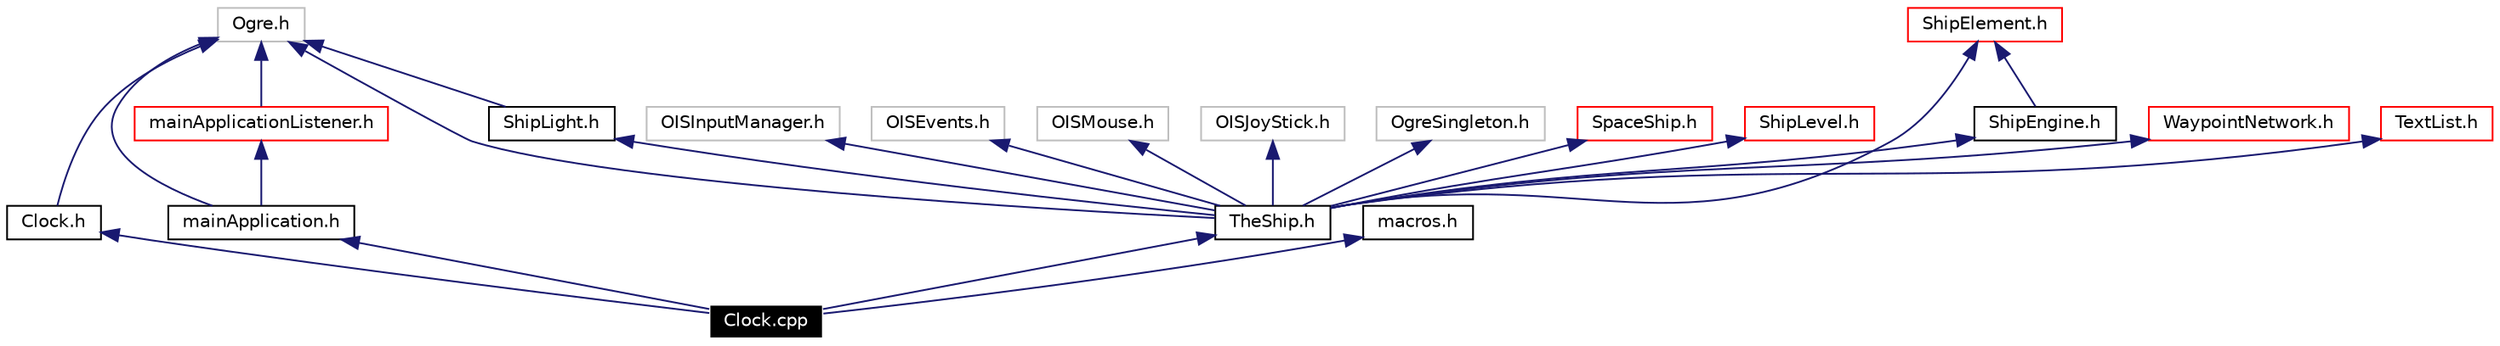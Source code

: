 digraph G
{
  edge [fontname="Helvetica",fontsize=10,labelfontname="Helvetica",labelfontsize=10];
  node [fontname="Helvetica",fontsize=10,shape=record];
  Node1 [label="Clock.cpp",height=0.2,width=0.4,color="white", fillcolor="black", style="filled" fontcolor="white"];
  Node2 -> Node1 [dir=back,color="midnightblue",fontsize=10,style="solid",fontname="Helvetica"];
  Node2 [label="Clock.h",height=0.2,width=0.4,color="black",URL="$_clock_8h.html"];
  Node3 -> Node2 [dir=back,color="midnightblue",fontsize=10,style="solid",fontname="Helvetica"];
  Node3 [label="Ogre.h",height=0.2,width=0.4,color="grey75"];
  Node4 -> Node1 [dir=back,color="midnightblue",fontsize=10,style="solid",fontname="Helvetica"];
  Node4 [label="macros.h",height=0.2,width=0.4,color="black",URL="$_macros_8h.html"];
  Node5 -> Node1 [dir=back,color="midnightblue",fontsize=10,style="solid",fontname="Helvetica"];
  Node5 [label="TheShip.h",height=0.2,width=0.4,color="black",URL="$_the_ship_8h.html"];
  Node6 -> Node5 [dir=back,color="midnightblue",fontsize=10,style="solid",fontname="Helvetica"];
  Node6 [label="OISInputManager.h",height=0.2,width=0.4,color="grey75"];
  Node7 -> Node5 [dir=back,color="midnightblue",fontsize=10,style="solid",fontname="Helvetica"];
  Node7 [label="OISEvents.h",height=0.2,width=0.4,color="grey75"];
  Node8 -> Node5 [dir=back,color="midnightblue",fontsize=10,style="solid",fontname="Helvetica"];
  Node8 [label="OISMouse.h",height=0.2,width=0.4,color="grey75"];
  Node9 -> Node5 [dir=back,color="midnightblue",fontsize=10,style="solid",fontname="Helvetica"];
  Node9 [label="OISJoyStick.h",height=0.2,width=0.4,color="grey75"];
  Node3 -> Node5 [dir=back,color="midnightblue",fontsize=10,style="solid",fontname="Helvetica"];
  Node10 -> Node5 [dir=back,color="midnightblue",fontsize=10,style="solid",fontname="Helvetica"];
  Node10 [label="OgreSingleton.h",height=0.2,width=0.4,color="grey75"];
  Node11 -> Node5 [dir=back,color="midnightblue",fontsize=10,style="solid",fontname="Helvetica"];
  Node11 [label="SpaceShip.h",height=0.2,width=0.4,color="red",URL="$_space_ship_8h.html"];
  Node12 -> Node5 [dir=back,color="midnightblue",fontsize=10,style="solid",fontname="Helvetica"];
  Node12 [label="ShipLevel.h",height=0.2,width=0.4,color="red",URL="$_ship_level_8h.html"];
  Node13 -> Node5 [dir=back,color="midnightblue",fontsize=10,style="solid",fontname="Helvetica"];
  Node13 [label="ShipElement.h",height=0.2,width=0.4,color="red",URL="$_ship_element_8h.html"];
  Node14 -> Node5 [dir=back,color="midnightblue",fontsize=10,style="solid",fontname="Helvetica"];
  Node14 [label="ShipEngine.h",height=0.2,width=0.4,color="black",URL="$_ship_engine_8h.html"];
  Node13 -> Node14 [dir=back,color="midnightblue",fontsize=10,style="solid",fontname="Helvetica"];
  Node15 -> Node5 [dir=back,color="midnightblue",fontsize=10,style="solid",fontname="Helvetica"];
  Node15 [label="ShipLight.h",height=0.2,width=0.4,color="black",URL="$_ship_light_8h.html"];
  Node3 -> Node15 [dir=back,color="midnightblue",fontsize=10,style="solid",fontname="Helvetica"];
  Node16 -> Node5 [dir=back,color="midnightblue",fontsize=10,style="solid",fontname="Helvetica"];
  Node16 [label="WaypointNetwork.h",height=0.2,width=0.4,color="red",URL="$_waypoint_network_8h.html"];
  Node17 -> Node5 [dir=back,color="midnightblue",fontsize=10,style="solid",fontname="Helvetica"];
  Node17 [label="TextList.h",height=0.2,width=0.4,color="red",URL="$_text_list_8h.html"];
  Node18 -> Node1 [dir=back,color="midnightblue",fontsize=10,style="solid",fontname="Helvetica"];
  Node18 [label="mainApplication.h",height=0.2,width=0.4,color="black",URL="$_main_application_8h.html"];
  Node3 -> Node18 [dir=back,color="midnightblue",fontsize=10,style="solid",fontname="Helvetica"];
  Node19 -> Node18 [dir=back,color="midnightblue",fontsize=10,style="solid",fontname="Helvetica"];
  Node19 [label="mainApplicationListener.h",height=0.2,width=0.4,color="red",URL="$_main_application_listener_8h.html"];
  Node3 -> Node19 [dir=back,color="midnightblue",fontsize=10,style="solid",fontname="Helvetica"];
}
